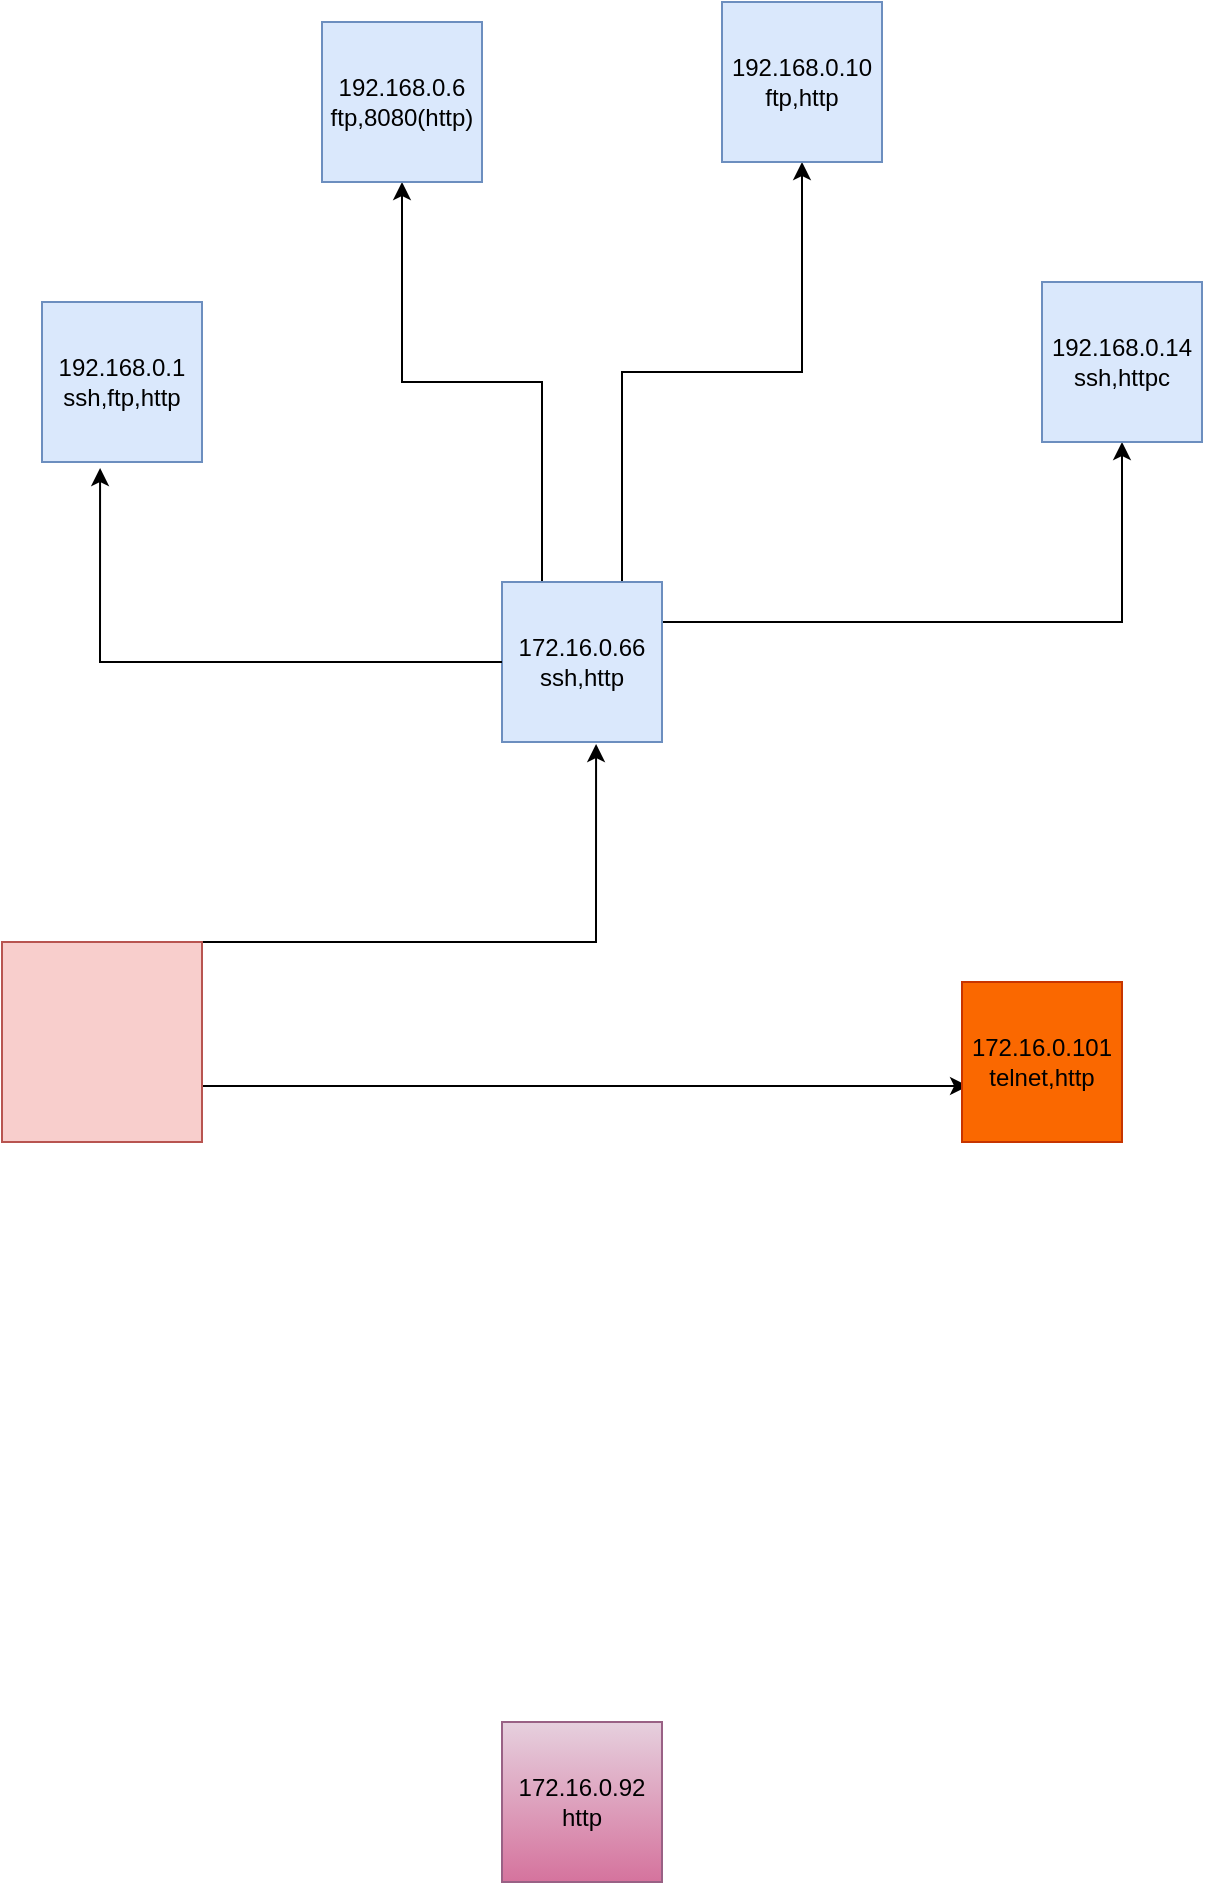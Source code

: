 <mxfile version="22.0.4" type="github">
  <diagram name="Page-1" id="60wICm4SN73Yag35uj9H">
    <mxGraphModel dx="1362" dy="1903" grid="1" gridSize="10" guides="1" tooltips="1" connect="1" arrows="1" fold="1" page="1" pageScale="1" pageWidth="850" pageHeight="1100" math="0" shadow="0">
      <root>
        <mxCell id="0" />
        <mxCell id="1" parent="0" />
        <mxCell id="fkw81stNaoIXrTj7AZlf-8" style="edgeStyle=orthogonalEdgeStyle;rounded=0;orthogonalLoop=1;jettySize=auto;html=1;exitX=1;exitY=0.5;exitDx=0;exitDy=0;entryX=0.588;entryY=1.013;entryDx=0;entryDy=0;entryPerimeter=0;" edge="1" parent="1" source="fkw81stNaoIXrTj7AZlf-2" target="fkw81stNaoIXrTj7AZlf-3">
          <mxGeometry relative="1" as="geometry">
            <mxPoint x="140" y="500" as="targetPoint" />
            <Array as="points">
              <mxPoint x="407" y="430" />
            </Array>
          </mxGeometry>
        </mxCell>
        <mxCell id="fkw81stNaoIXrTj7AZlf-14" style="edgeStyle=orthogonalEdgeStyle;rounded=0;orthogonalLoop=1;jettySize=auto;html=1;exitX=1;exitY=0.75;exitDx=0;exitDy=0;entryX=0.038;entryY=0.65;entryDx=0;entryDy=0;entryPerimeter=0;" edge="1" parent="1" source="fkw81stNaoIXrTj7AZlf-2" target="fkw81stNaoIXrTj7AZlf-13">
          <mxGeometry relative="1" as="geometry">
            <mxPoint x="580" y="500" as="targetPoint" />
            <Array as="points">
              <mxPoint x="210" y="502" />
            </Array>
          </mxGeometry>
        </mxCell>
        <mxCell id="fkw81stNaoIXrTj7AZlf-2" value="" style="whiteSpace=wrap;html=1;aspect=fixed;fillColor=#f8cecc;strokeColor=#b85450;" vertex="1" parent="1">
          <mxGeometry x="110" y="430" width="100" height="100" as="geometry" />
        </mxCell>
        <mxCell id="fkw81stNaoIXrTj7AZlf-9" style="edgeStyle=orthogonalEdgeStyle;rounded=0;orthogonalLoop=1;jettySize=auto;html=1;exitX=1;exitY=0.25;exitDx=0;exitDy=0;" edge="1" parent="1" source="fkw81stNaoIXrTj7AZlf-3" target="fkw81stNaoIXrTj7AZlf-7">
          <mxGeometry relative="1" as="geometry" />
        </mxCell>
        <mxCell id="fkw81stNaoIXrTj7AZlf-11" style="edgeStyle=orthogonalEdgeStyle;rounded=0;orthogonalLoop=1;jettySize=auto;html=1;exitX=0.25;exitY=0;exitDx=0;exitDy=0;entryX=0.5;entryY=1;entryDx=0;entryDy=0;" edge="1" parent="1" source="fkw81stNaoIXrTj7AZlf-3" target="fkw81stNaoIXrTj7AZlf-5">
          <mxGeometry relative="1" as="geometry" />
        </mxCell>
        <mxCell id="fkw81stNaoIXrTj7AZlf-12" style="edgeStyle=orthogonalEdgeStyle;rounded=0;orthogonalLoop=1;jettySize=auto;html=1;exitX=0.75;exitY=0;exitDx=0;exitDy=0;" edge="1" parent="1" source="fkw81stNaoIXrTj7AZlf-3" target="fkw81stNaoIXrTj7AZlf-6">
          <mxGeometry relative="1" as="geometry" />
        </mxCell>
        <mxCell id="fkw81stNaoIXrTj7AZlf-3" value="172.16.0.66&lt;br&gt;ssh,http" style="whiteSpace=wrap;html=1;aspect=fixed;fillColor=#dae8fc;strokeColor=#6c8ebf;" vertex="1" parent="1">
          <mxGeometry x="360" y="250" width="80" height="80" as="geometry" />
        </mxCell>
        <mxCell id="fkw81stNaoIXrTj7AZlf-4" value="192.168.0.1&lt;br&gt;ssh,ftp,http" style="whiteSpace=wrap;html=1;aspect=fixed;fillColor=#dae8fc;strokeColor=#6c8ebf;" vertex="1" parent="1">
          <mxGeometry x="130" y="110" width="80" height="80" as="geometry" />
        </mxCell>
        <mxCell id="fkw81stNaoIXrTj7AZlf-5" value="192.168.0.6&lt;br&gt;ftp,8080(http)" style="whiteSpace=wrap;html=1;aspect=fixed;fillColor=#dae8fc;strokeColor=#6c8ebf;" vertex="1" parent="1">
          <mxGeometry x="270" y="-30" width="80" height="80" as="geometry" />
        </mxCell>
        <mxCell id="fkw81stNaoIXrTj7AZlf-6" value="192.168.0.10&lt;br&gt;ftp,http" style="whiteSpace=wrap;html=1;aspect=fixed;fillColor=#dae8fc;strokeColor=#6c8ebf;" vertex="1" parent="1">
          <mxGeometry x="470" y="-40" width="80" height="80" as="geometry" />
        </mxCell>
        <mxCell id="fkw81stNaoIXrTj7AZlf-7" value="192.168.0.14&lt;br&gt;ssh,httpc" style="whiteSpace=wrap;html=1;aspect=fixed;fillColor=#dae8fc;strokeColor=#6c8ebf;" vertex="1" parent="1">
          <mxGeometry x="630" y="100" width="80" height="80" as="geometry" />
        </mxCell>
        <mxCell id="fkw81stNaoIXrTj7AZlf-10" style="edgeStyle=orthogonalEdgeStyle;rounded=0;orthogonalLoop=1;jettySize=auto;html=1;exitX=0;exitY=0.5;exitDx=0;exitDy=0;entryX=0.363;entryY=1.038;entryDx=0;entryDy=0;entryPerimeter=0;" edge="1" parent="1" source="fkw81stNaoIXrTj7AZlf-3" target="fkw81stNaoIXrTj7AZlf-4">
          <mxGeometry relative="1" as="geometry" />
        </mxCell>
        <mxCell id="fkw81stNaoIXrTj7AZlf-13" value="172.16.0.101&lt;br&gt;telnet,http" style="whiteSpace=wrap;html=1;aspect=fixed;fillColor=#fa6800;fontColor=#000000;strokeColor=#C73500;" vertex="1" parent="1">
          <mxGeometry x="590" y="450" width="80" height="80" as="geometry" />
        </mxCell>
        <mxCell id="fkw81stNaoIXrTj7AZlf-15" value="172.16.0.92&lt;br&gt;http" style="whiteSpace=wrap;html=1;aspect=fixed;fillColor=#e6d0de;strokeColor=#996185;gradientColor=#d5739d;" vertex="1" parent="1">
          <mxGeometry x="360" y="820" width="80" height="80" as="geometry" />
        </mxCell>
      </root>
    </mxGraphModel>
  </diagram>
</mxfile>
